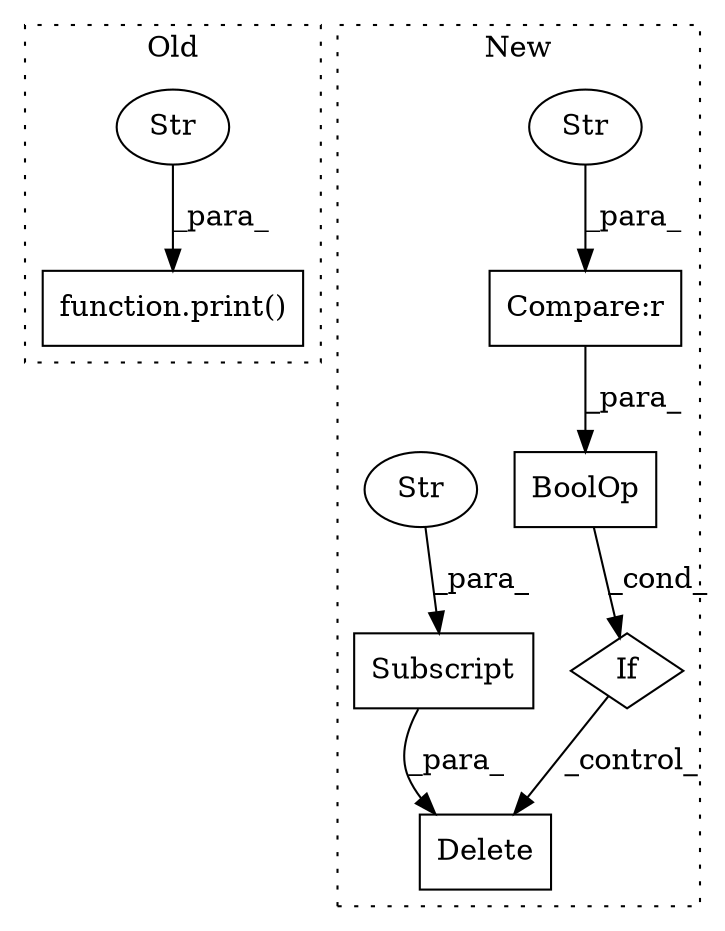 digraph G {
subgraph cluster0 {
1 [label="function.print()" a="75" s="8613,8651" l="6,1" shape="box"];
3 [label="Str" a="66" s="8619" l="32" shape="ellipse"];
label = "Old";
style="dotted";
}
subgraph cluster1 {
2 [label="Delete" a="101" s="11213" l="35" shape="box"];
4 [label="If" a="96" s="10958" l="3" shape="diamond"];
5 [label="Subscript" a="63" s="11217,0" l="31,0" shape="box"];
6 [label="Compare:r" a="40" s="11011" l="33" shape="box"];
7 [label="Str" a="66" s="11011" l="25" shape="ellipse"];
8 [label="Str" a="66" s="11222" l="25" shape="ellipse"];
9 [label="BoolOp" a="72" s="10961" l="83" shape="box"];
label = "New";
style="dotted";
}
3 -> 1 [label="_para_"];
4 -> 2 [label="_control_"];
5 -> 2 [label="_para_"];
6 -> 9 [label="_para_"];
7 -> 6 [label="_para_"];
8 -> 5 [label="_para_"];
9 -> 4 [label="_cond_"];
}